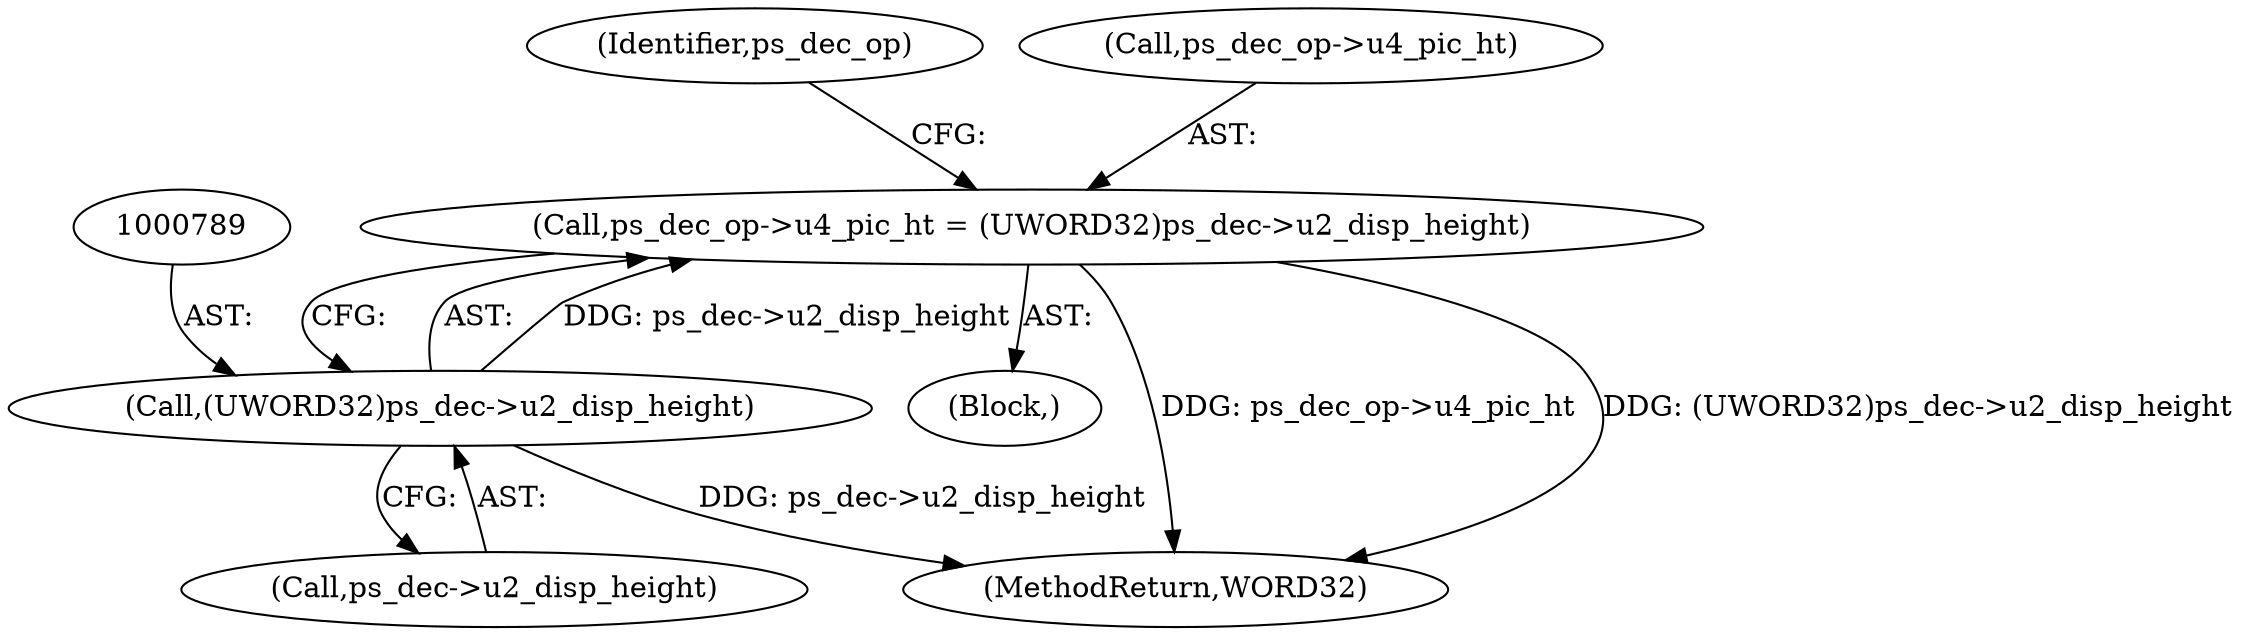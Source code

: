 digraph "0_Android_7109ce3f8f90a28ca9f0ee6e14f6ac5e414c62cf@pointer" {
"1000784" [label="(Call,ps_dec_op->u4_pic_ht = (UWORD32)ps_dec->u2_disp_height)"];
"1000788" [label="(Call,(UWORD32)ps_dec->u2_disp_height)"];
"1000784" [label="(Call,ps_dec_op->u4_pic_ht = (UWORD32)ps_dec->u2_disp_height)"];
"1000712" [label="(Block,)"];
"1000795" [label="(Identifier,ps_dec_op)"];
"1000788" [label="(Call,(UWORD32)ps_dec->u2_disp_height)"];
"1002160" [label="(MethodReturn,WORD32)"];
"1000790" [label="(Call,ps_dec->u2_disp_height)"];
"1000785" [label="(Call,ps_dec_op->u4_pic_ht)"];
"1000784" -> "1000712"  [label="AST: "];
"1000784" -> "1000788"  [label="CFG: "];
"1000785" -> "1000784"  [label="AST: "];
"1000788" -> "1000784"  [label="AST: "];
"1000795" -> "1000784"  [label="CFG: "];
"1000784" -> "1002160"  [label="DDG: ps_dec_op->u4_pic_ht"];
"1000784" -> "1002160"  [label="DDG: (UWORD32)ps_dec->u2_disp_height"];
"1000788" -> "1000784"  [label="DDG: ps_dec->u2_disp_height"];
"1000788" -> "1000790"  [label="CFG: "];
"1000789" -> "1000788"  [label="AST: "];
"1000790" -> "1000788"  [label="AST: "];
"1000788" -> "1002160"  [label="DDG: ps_dec->u2_disp_height"];
}
